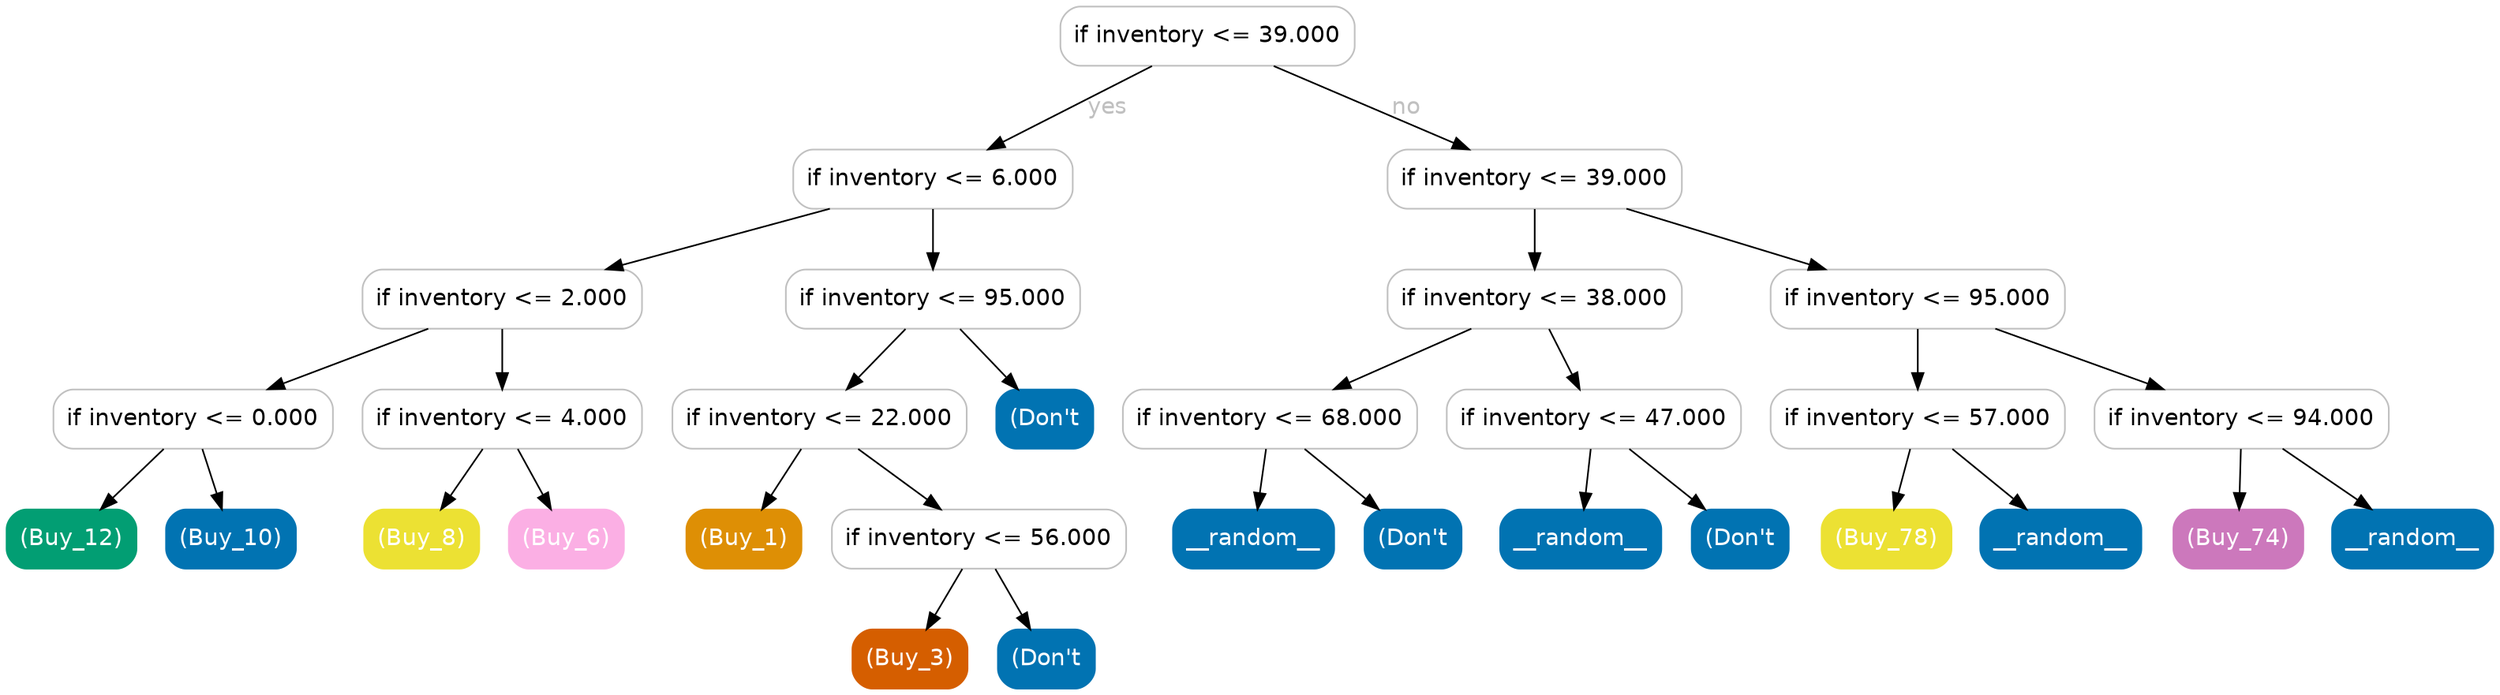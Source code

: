 digraph Tree {
	graph [bb="0,0,1512.5,415"];
	node [color=gray,
		fillcolor=white,
		fontname=helvetica,
		label="\N",
		shape=box,
		style="filled, rounded"
	];
	edge [fontname=helvetica];
	0	[height=0.5,
		label="if inventory <= 39.000",
		pos="730.5,397",
		width=2.4861];
	1	[height=0.5,
		label="if inventory <= 6.000",
		pos="563.5,310",
		width=2.3611];
	0 -> 1	[fontcolor=gray,
		label=yes,
		lp="670,353.5",
		pos="e,596.96,328.03 696.71,378.8 670.59,365.51 634.27,347.02 606.15,332.71"];
	16	[height=0.5,
		label="if inventory <= 39.000",
		pos="929.5,310",
		width=2.4861];
	0 -> 16	[fontcolor=gray,
		label=no,
		lp="851.5,353.5",
		pos="e,889.63,328.03 770.77,378.8 802.43,365.27 846.68,346.38 880.41,331.97"];
	2	[height=0.5,
		label="if inventory <= 2.000",
		pos="301.5,237",
		width=2.3611];
	1 -> 2	[fontcolor=gray,
		pos="e,364.65,255.11 500.74,291.99 462.78,281.71 414.22,268.55 374.54,257.79"];
	9	[height=0.5,
		label="if inventory <= 95.000",
		pos="563.5,237",
		width=2.4861];
	1 -> 9	[fontcolor=gray,
		pos="e,563.5,255.03 563.5,291.81 563.5,283.79 563.5,274.05 563.5,265.07"];
	3	[height=0.5,
		label="if inventory <= 0.000",
		pos="113.5,164",
		width=2.3611];
	2 -> 3	[fontcolor=gray,
		pos="e,158.81,182.11 256.47,218.99 230.04,209.01 196.44,196.32 168.46,185.76"];
	6	[height=0.5,
		label="if inventory <= 4.000",
		pos="301.5,164",
		width=2.3611];
	2 -> 6	[fontcolor=gray,
		pos="e,301.5,182.03 301.5,218.81 301.5,210.79 301.5,201.05 301.5,192.07"];
	4	[color="#029e73",
		fillcolor="#029e73",
		fontcolor=white,
		height=0.5,
		label="(Buy_12)",
		pos="39.5,91",
		width=1.0972];
	3 -> 4	[fontcolor=gray,
		pos="e,57.248,109.03 95.587,145.81 86.315,136.92 74.842,125.91 64.693,116.17"];
	5	[color="#0173b2",
		fillcolor="#0173b2",
		fontcolor=white,
		height=0.5,
		label="(Buy_10)",
		pos="136.5,91",
		width=1.0972];
	3 -> 5	[fontcolor=gray,
		pos="e,130.98,109.03 119.07,145.81 121.7,137.7 124.89,127.84 127.83,118.78"];
	7	[color="#ece133",
		fillcolor="#ece133",
		fontcolor=white,
		height=0.5,
		label="(Buy_8)",
		pos="252.5,91",
		width=0.97222];
	6 -> 7	[fontcolor=gray,
		pos="e,264.25,109.03 289.64,145.81 283.74,137.27 276.5,126.77 269.98,117.32"];
	8	[color="#fbafe4",
		fillcolor="#fbafe4",
		fontcolor=white,
		height=0.5,
		label="(Buy_6)",
		pos="340.5,91",
		width=0.97222];
	6 -> 8	[fontcolor=gray,
		pos="e,331.15,109.03 310.94,145.81 315.54,137.44 321.17,127.2 326.27,117.9"];
	10	[height=0.5,
		label="if inventory <= 22.000",
		pos="494.5,164",
		width=2.4861];
	9 -> 10	[fontcolor=gray,
		pos="e,511.05,182.03 546.8,218.81 538.24,210 527.66,199.13 518.27,189.46"];
	15	[color="#0173b2",
		fillcolor="#0173b2",
		fontcolor=white,
		height=0.5,
		label="(Don't",
		pos="631.5,164",
		width=0.81944];
	9 -> 15	[fontcolor=gray,
		pos="e,615.19,182.03 579.96,218.81 588.4,210 598.82,199.13 608.08,189.46"];
	11	[color="#de8f05",
		fillcolor="#de8f05",
		fontcolor=white,
		height=0.5,
		label="(Buy_1)",
		pos="448.5,91",
		width=0.97222];
	10 -> 11	[fontcolor=gray,
		pos="e,459.53,109.03 483.36,145.81 477.88,137.35 471.17,126.98 465.09,117.61"];
	12	[height=0.5,
		label="if inventory <= 56.000",
		pos="591.5,91",
		width=2.4861];
	10 -> 12	[fontcolor=gray,
		pos="e,568.24,109.03 517.98,145.81 530.61,136.57 546.36,125.04 560.03,115.03"];
	13	[color="#d55e00",
		fillcolor="#d55e00",
		fontcolor=white,
		height=0.5,
		label="(Buy_3)",
		pos="549.5,18",
		width=0.97222];
	12 -> 13	[fontcolor=gray,
		pos="e,559.57,36.029 581.33,72.813 576.38,64.441 570.32,54.197 564.82,44.903"];
	14	[color="#0173b2",
		fillcolor="#0173b2",
		fontcolor=white,
		height=0.5,
		label="(Don't",
		pos="632.5,18",
		width=0.81944];
	12 -> 14	[fontcolor=gray,
		pos="e,622.67,36.029 601.42,72.813 606.26,64.441 612.17,54.197 617.54,44.903"];
	17	[height=0.5,
		label="if inventory <= 38.000",
		pos="929.5,237",
		width=2.4861];
	16 -> 17	[fontcolor=gray,
		pos="e,929.5,255.03 929.5,291.81 929.5,283.79 929.5,274.05 929.5,265.07"];
	24	[height=0.5,
		label="if inventory <= 95.000",
		pos="1162.5,237",
		width=2.4861];
	16 -> 24	[fontcolor=gray,
		pos="e,1106.3,255.11 985.31,291.99 1018.8,281.79 1061.5,268.77 1096.6,258.07"];
	18	[height=0.5,
		label="if inventory <= 68.000",
		pos="768.5,164",
		width=2.4861];
	17 -> 18	[fontcolor=gray,
		pos="e,807.31,182.11 890.94,218.99 868.6,209.14 840.28,196.66 816.51,186.17"];
	21	[height=0.5,
		label="if inventory <= 47.000",
		pos="965.5,164",
		width=2.4861];
	17 -> 21	[fontcolor=gray,
		pos="e,956.87,182.03 938.21,218.81 942.42,210.53 947.55,200.41 952.22,191.19"];
	19	[color="#0173b2",
		fillcolor="#0173b2",
		fontcolor=white,
		height=0.5,
		label=__random__,
		pos="758.5,91",
		width=1.3611];
	18 -> 19	[fontcolor=gray,
		pos="e,760.9,109.03 766.08,145.81 764.95,137.79 763.58,128.05 762.31,119.07"];
	20	[color="#0173b2",
		fillcolor="#0173b2",
		fontcolor=white,
		height=0.5,
		label="(Don't",
		pos="855.5,91",
		width=0.81944];
	18 -> 20	[fontcolor=gray,
		pos="e,834.63,109.03 789.56,145.81 800.67,136.74 814.48,125.48 826.58,115.6"];
	22	[color="#0173b2",
		fillcolor="#0173b2",
		fontcolor=white,
		height=0.5,
		label=__random__,
		pos="957.5,91",
		width=1.3611];
	21 -> 22	[fontcolor=gray,
		pos="e,959.42,109.03 963.56,145.81 962.66,137.79 961.56,128.05 960.55,119.07"];
	23	[color="#0173b2",
		fillcolor="#0173b2",
		fontcolor=white,
		height=0.5,
		label="(Don't",
		pos="1054.5,91",
		width=0.81944];
	21 -> 23	[fontcolor=gray,
		pos="e,1033.2,109.03 987.04,145.81 998.52,136.66 1012.8,125.26 1025.3,115.32"];
	25	[height=0.5,
		label="if inventory <= 57.000",
		pos="1162.5,164",
		width=2.4861];
	24 -> 25	[fontcolor=gray,
		pos="e,1162.5,182.03 1162.5,218.81 1162.5,210.79 1162.5,201.05 1162.5,192.07"];
	28	[height=0.5,
		label="if inventory <= 94.000",
		pos="1359.5,164",
		width=2.4861];
	24 -> 28	[fontcolor=gray,
		pos="e,1312,182.11 1209.7,218.99 1237.5,208.97 1272.9,196.21 1302.3,185.62"];
	26	[color="#ece133",
		fillcolor="#ece133",
		fontcolor=white,
		height=0.5,
		label="(Buy_78)",
		pos="1143.5,91",
		width=1.0972];
	25 -> 26	[fontcolor=gray,
		pos="e,1148.1,109.03 1157.9,145.81 1155.7,137.7 1153.1,127.84 1150.7,118.78"];
	27	[color="#0173b2",
		fillcolor="#0173b2",
		fontcolor=white,
		height=0.5,
		label=__random__,
		pos="1249.5,91",
		width=1.3611];
	25 -> 27	[fontcolor=gray,
		pos="e,1228.6,109.03 1183.6,145.81 1194.7,136.74 1208.5,125.48 1220.6,115.6"];
	29	[color="#cc78bc",
		fillcolor="#cc78bc",
		fontcolor=white,
		height=0.5,
		label="(Buy_74)",
		pos="1357.5,91",
		width=1.0972];
	28 -> 29	[fontcolor=gray,
		pos="e,1358,109.03 1359,145.81 1358.8,137.79 1358.5,128.05 1358.3,119.07"];
	30	[color="#0173b2",
		fillcolor="#0173b2",
		fontcolor=white,
		height=0.5,
		label=__random__,
		pos="1463.5,91",
		width=1.3611];
	28 -> 30	[fontcolor=gray,
		pos="e,1438.4,109.11 1384.4,145.99 1398.1,136.67 1415.2,124.97 1430,114.86"];
}
